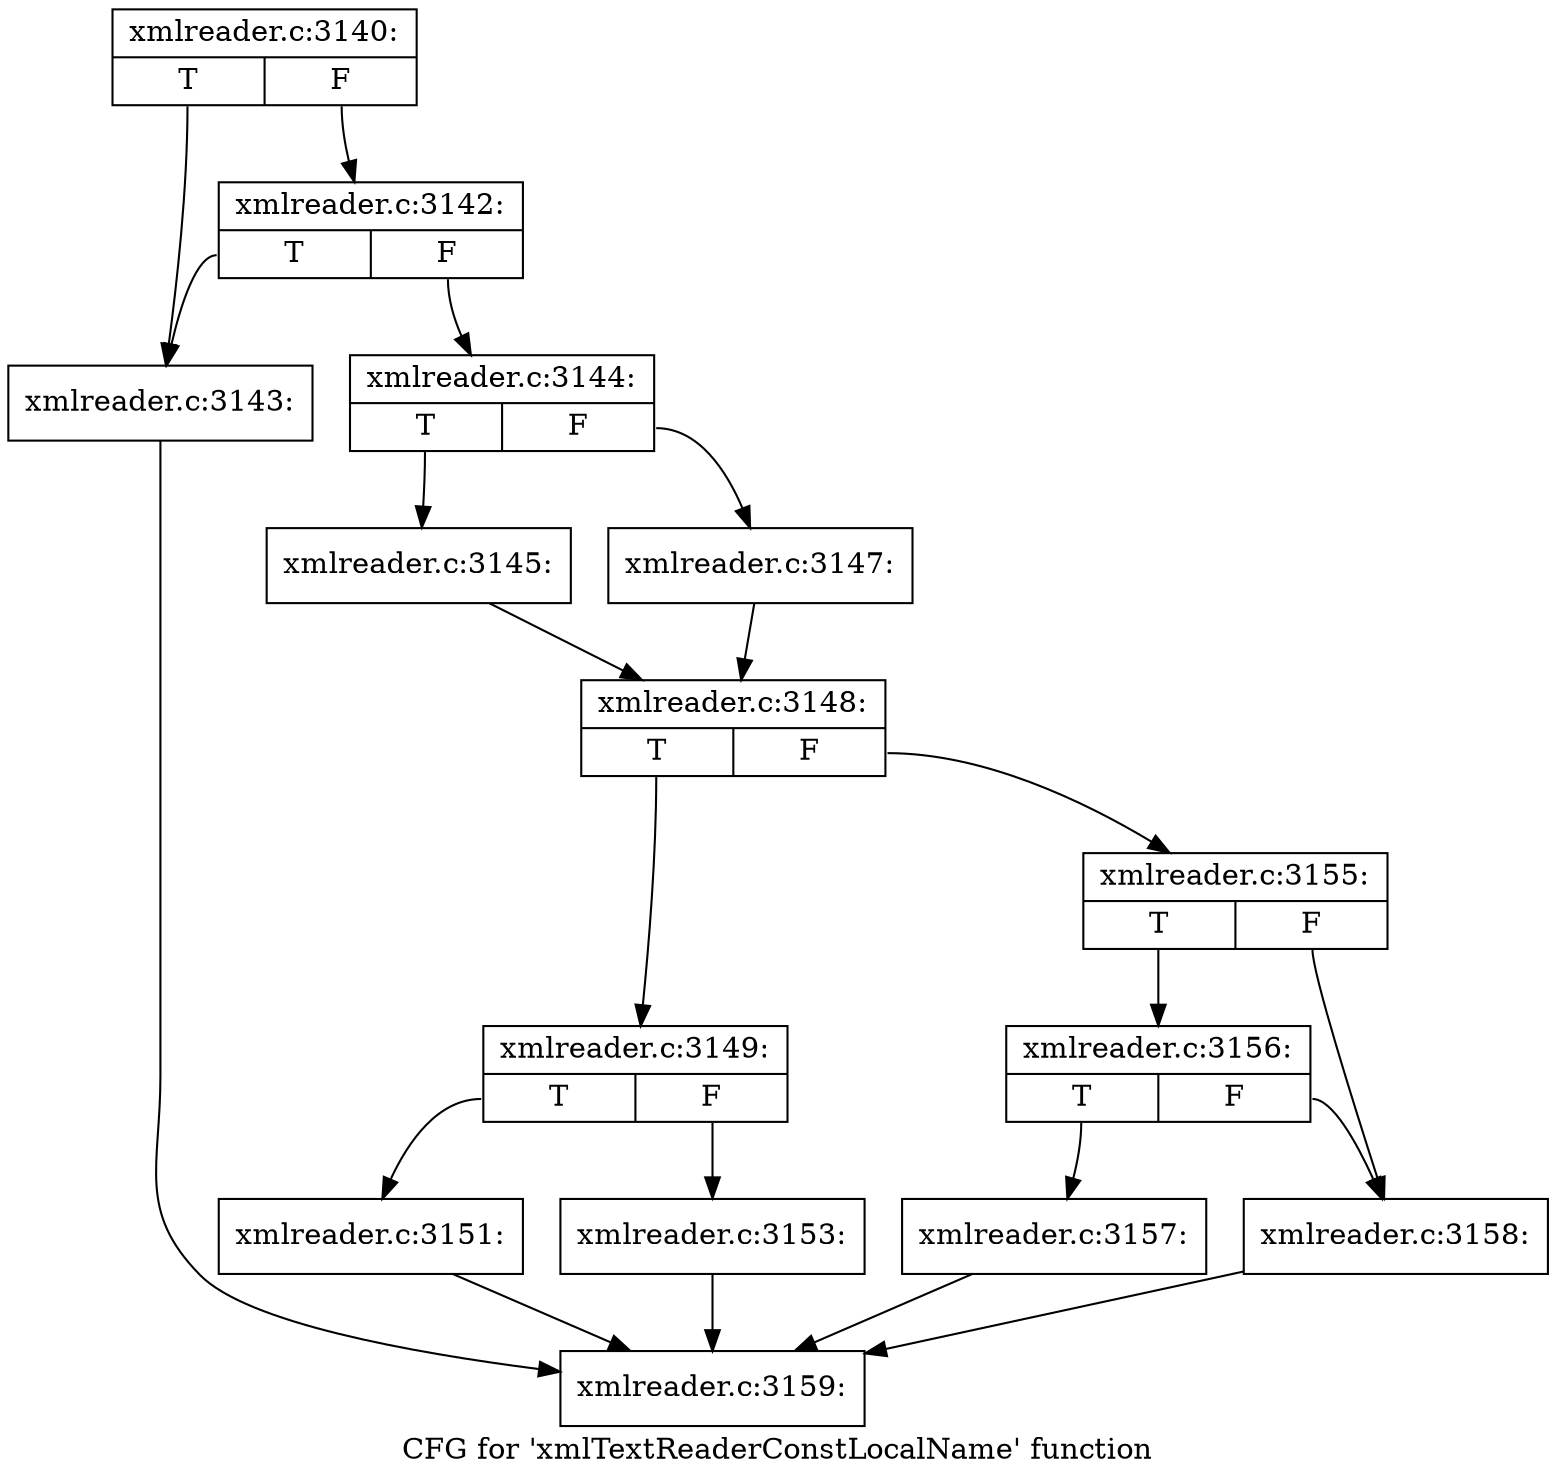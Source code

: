 digraph "CFG for 'xmlTextReaderConstLocalName' function" {
	label="CFG for 'xmlTextReaderConstLocalName' function";

	Node0x47c0f10 [shape=record,label="{xmlreader.c:3140:|{<s0>T|<s1>F}}"];
	Node0x47c0f10:s0 -> Node0x47c63b0;
	Node0x47c0f10:s1 -> Node0x47c5c60;
	Node0x47c5c60 [shape=record,label="{xmlreader.c:3142:|{<s0>T|<s1>F}}"];
	Node0x47c5c60:s0 -> Node0x47c63b0;
	Node0x47c5c60:s1 -> Node0x47c6400;
	Node0x47c63b0 [shape=record,label="{xmlreader.c:3143:}"];
	Node0x47c63b0 -> Node0x47c1250;
	Node0x47c6400 [shape=record,label="{xmlreader.c:3144:|{<s0>T|<s1>F}}"];
	Node0x47c6400:s0 -> Node0x47cb5a0;
	Node0x47c6400:s1 -> Node0x47cb640;
	Node0x47cb5a0 [shape=record,label="{xmlreader.c:3145:}"];
	Node0x47cb5a0 -> Node0x47cb5f0;
	Node0x47cb640 [shape=record,label="{xmlreader.c:3147:}"];
	Node0x47cb640 -> Node0x47cb5f0;
	Node0x47cb5f0 [shape=record,label="{xmlreader.c:3148:|{<s0>T|<s1>F}}"];
	Node0x47cb5f0:s0 -> Node0x47cc090;
	Node0x47cb5f0:s1 -> Node0x47cc0e0;
	Node0x47cc090 [shape=record,label="{xmlreader.c:3149:|{<s0>T|<s1>F}}"];
	Node0x47cc090:s0 -> Node0x47cc9e0;
	Node0x47cc090:s1 -> Node0x47cca80;
	Node0x47cc9e0 [shape=record,label="{xmlreader.c:3151:}"];
	Node0x47cc9e0 -> Node0x47c1250;
	Node0x47cca80 [shape=record,label="{xmlreader.c:3153:}"];
	Node0x47cca80 -> Node0x47c1250;
	Node0x47cc0e0 [shape=record,label="{xmlreader.c:3155:|{<s0>T|<s1>F}}"];
	Node0x47cc0e0:s0 -> Node0x47cd640;
	Node0x47cc0e0:s1 -> Node0x47cd5f0;
	Node0x47cd640 [shape=record,label="{xmlreader.c:3156:|{<s0>T|<s1>F}}"];
	Node0x47cd640:s0 -> Node0x47cca30;
	Node0x47cd640:s1 -> Node0x47cd5f0;
	Node0x47cca30 [shape=record,label="{xmlreader.c:3157:}"];
	Node0x47cca30 -> Node0x47c1250;
	Node0x47cd5f0 [shape=record,label="{xmlreader.c:3158:}"];
	Node0x47cd5f0 -> Node0x47c1250;
	Node0x47c1250 [shape=record,label="{xmlreader.c:3159:}"];
}
